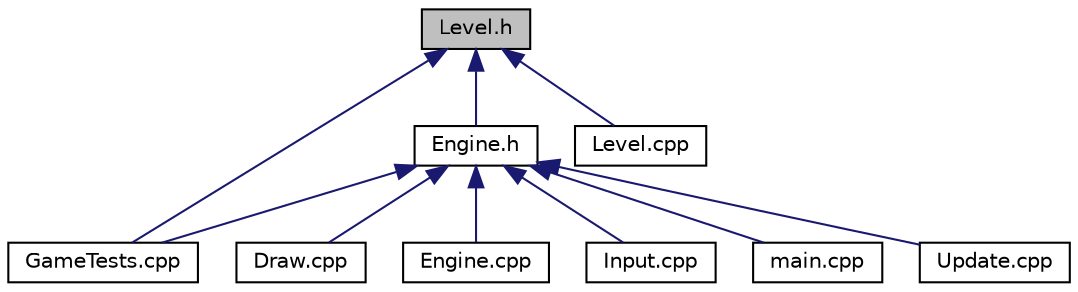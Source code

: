 digraph "Level.h"
{
  edge [fontname="Helvetica",fontsize="10",labelfontname="Helvetica",labelfontsize="10"];
  node [fontname="Helvetica",fontsize="10",shape=record];
  Node4 [label="Level.h",height=0.2,width=0.4,color="black", fillcolor="grey75", style="filled", fontcolor="black"];
  Node4 -> Node5 [dir="back",color="midnightblue",fontsize="10",style="solid"];
  Node5 [label="Engine.h",height=0.2,width=0.4,color="black", fillcolor="white", style="filled",URL="$_engine_8h.html",tooltip="The engine is an instance of the game itself. The engine is the interface to the player, with the play window and player input. "];
  Node5 -> Node6 [dir="back",color="midnightblue",fontsize="10",style="solid"];
  Node6 [label="Draw.cpp",height=0.2,width=0.4,color="black", fillcolor="white", style="filled",URL="$_draw_8cpp.html"];
  Node5 -> Node7 [dir="back",color="midnightblue",fontsize="10",style="solid"];
  Node7 [label="Engine.cpp",height=0.2,width=0.4,color="black", fillcolor="white", style="filled",URL="$_engine_8cpp.html"];
  Node5 -> Node8 [dir="back",color="midnightblue",fontsize="10",style="solid"];
  Node8 [label="GameTests.cpp",height=0.2,width=0.4,color="black", fillcolor="white", style="filled",URL="$_game_tests_8cpp.html"];
  Node5 -> Node9 [dir="back",color="midnightblue",fontsize="10",style="solid"];
  Node9 [label="Input.cpp",height=0.2,width=0.4,color="black", fillcolor="white", style="filled",URL="$_input_8cpp.html"];
  Node5 -> Node10 [dir="back",color="midnightblue",fontsize="10",style="solid"];
  Node10 [label="main.cpp",height=0.2,width=0.4,color="black", fillcolor="white", style="filled",URL="$main_8cpp.html"];
  Node5 -> Node11 [dir="back",color="midnightblue",fontsize="10",style="solid"];
  Node11 [label="Update.cpp",height=0.2,width=0.4,color="black", fillcolor="white", style="filled",URL="$_update_8cpp.html"];
  Node4 -> Node8 [dir="back",color="midnightblue",fontsize="10",style="solid"];
  Node4 -> Node12 [dir="back",color="midnightblue",fontsize="10",style="solid"];
  Node12 [label="Level.cpp",height=0.2,width=0.4,color="black", fillcolor="white", style="filled",URL="$_level_8cpp.html"];
}
